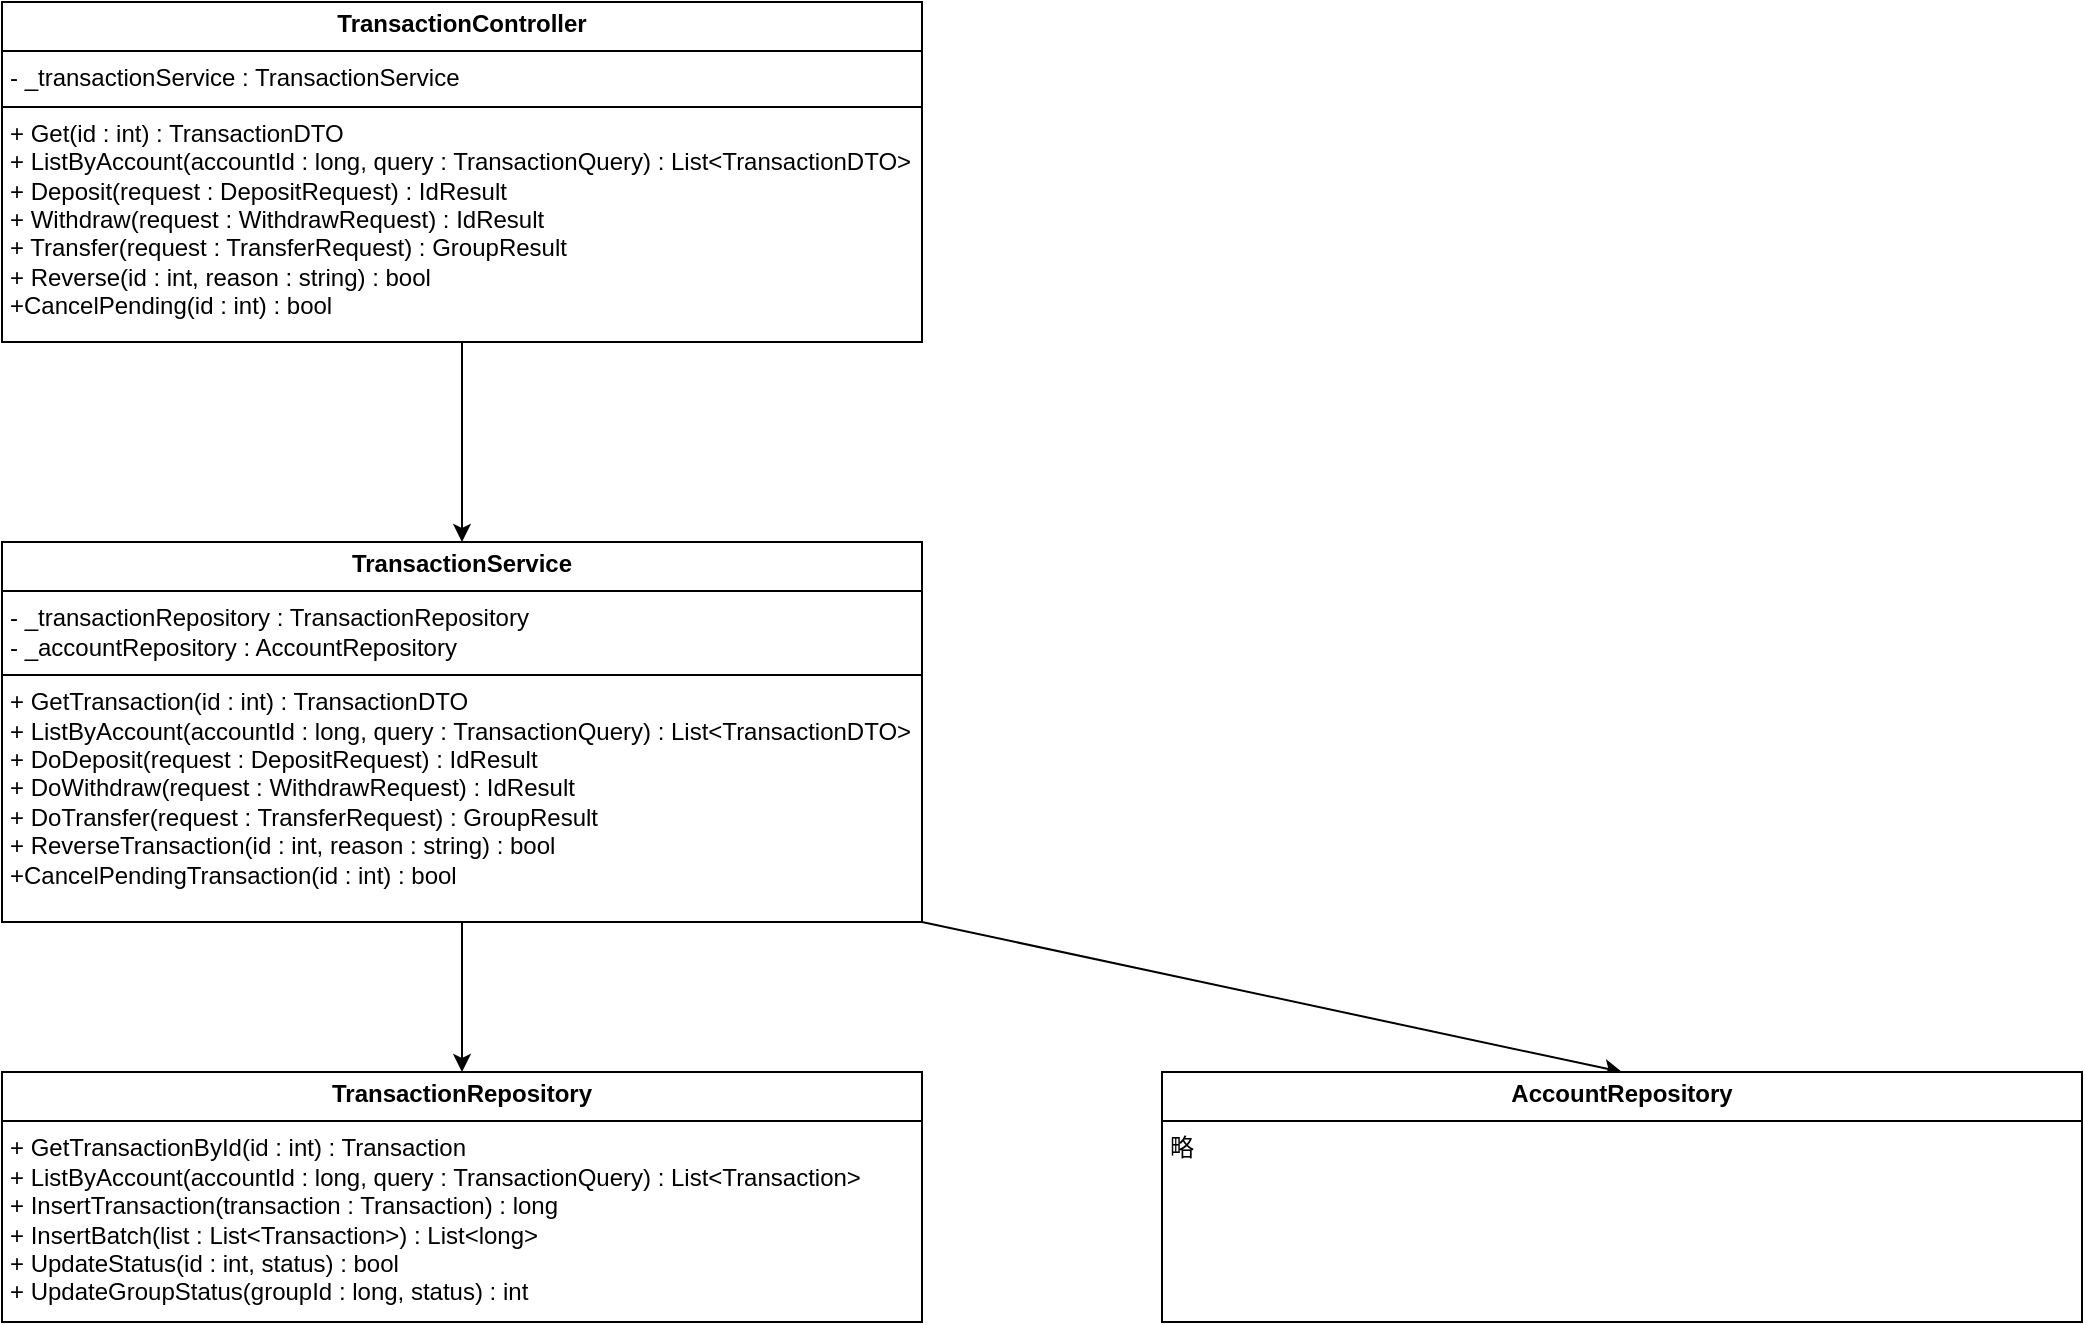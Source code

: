 <mxfile>
    <diagram id="zsJL4AI6-elKZ3nKB0Ld" name="第 1 页">
        <mxGraphModel dx="1146" dy="787" grid="1" gridSize="10" guides="1" tooltips="1" connect="1" arrows="1" fold="1" page="1" pageScale="1" pageWidth="827" pageHeight="1169" math="0" shadow="0">
            <root>
                <mxCell id="0"/>
                <mxCell id="1" parent="0"/>
                <mxCell id="6" style="edgeStyle=none;html=1;entryX=0.5;entryY=0;entryDx=0;entryDy=0;" parent="1" source="2" target="3" edge="1">
                    <mxGeometry relative="1" as="geometry"/>
                </mxCell>
                <mxCell id="2" value="&lt;p style=&quot;margin:0px;margin-top:4px;text-align:center;&quot;&gt;&lt;b&gt;TransactionController&lt;/b&gt;&lt;/p&gt;&lt;hr size=&quot;1&quot; style=&quot;border-style:solid;&quot;&gt;&lt;p style=&quot;margin:0px;margin-left:4px;&quot;&gt;- _transactionService : TransactionService&lt;/p&gt;&lt;hr size=&quot;1&quot; style=&quot;border-style:solid;&quot;&gt;&lt;p style=&quot;margin:0px;margin-left:4px;&quot;&gt;+ Get(id : int) : TransactionDTO&lt;/p&gt;&lt;p style=&quot;margin:0px;margin-left:4px;&quot;&gt;+ ListByAccount(accountId : long, query : TransactionQuery) : List&amp;lt;TransactionDTO&amp;gt;&lt;/p&gt;&lt;p style=&quot;margin:0px;margin-left:4px;&quot;&gt;+ Deposit(request : DepositRequest) : IdResult&lt;/p&gt;&lt;p style=&quot;margin:0px;margin-left:4px;&quot;&gt;+ Withdraw(request : WithdrawRequest) : IdResult&lt;/p&gt;&lt;p style=&quot;margin:0px;margin-left:4px;&quot;&gt;+ Transfer(request : TransferRequest) : GroupResult&lt;/p&gt;&lt;p style=&quot;margin:0px;margin-left:4px;&quot;&gt;+ Reverse(id : int, reason : string) : bool&lt;/p&gt;&lt;p style=&quot;margin:0px;margin-left:4px;&quot;&gt;+CancelPending(id : int) : bool&lt;/p&gt;" style="verticalAlign=top;align=left;overflow=fill;html=1;whiteSpace=wrap;" parent="1" vertex="1">
                    <mxGeometry x="90" y="50" width="460" height="170" as="geometry"/>
                </mxCell>
                <mxCell id="7" style="edgeStyle=none;html=1;entryX=0.5;entryY=0;entryDx=0;entryDy=0;" parent="1" source="3" target="4" edge="1">
                    <mxGeometry relative="1" as="geometry"/>
                </mxCell>
                <mxCell id="8" style="edgeStyle=none;html=1;exitX=1;exitY=1;exitDx=0;exitDy=0;entryX=0.5;entryY=0;entryDx=0;entryDy=0;" parent="1" source="3" target="5" edge="1">
                    <mxGeometry relative="1" as="geometry"/>
                </mxCell>
                <mxCell id="3" value="&lt;p style=&quot;margin:0px;margin-top:4px;text-align:center;&quot;&gt;&lt;b&gt;TransactionService&lt;/b&gt;&lt;/p&gt;&lt;hr size=&quot;1&quot; style=&quot;border-style:solid;&quot;&gt;&lt;p style=&quot;margin:0px;margin-left:4px;&quot;&gt;- _transactionRepository : TransactionRepository&lt;/p&gt;&lt;p style=&quot;margin:0px;margin-left:4px;&quot;&gt;- _accountRepository : AccountRepository&lt;/p&gt;&lt;hr size=&quot;1&quot; style=&quot;border-style:solid;&quot;&gt;&lt;p style=&quot;margin:0px;margin-left:4px;&quot;&gt;+ GetTransaction(id : int) : TransactionDTO&lt;/p&gt;&lt;p style=&quot;margin:0px;margin-left:4px;&quot;&gt;+ ListByAccount(accountId : long, query : TransactionQuery) : List&amp;lt;TransactionDTO&amp;gt;&lt;/p&gt;&lt;p style=&quot;margin:0px;margin-left:4px;&quot;&gt;+ DoDeposit(request : DepositRequest) : IdResult&lt;/p&gt;&lt;p style=&quot;margin:0px;margin-left:4px;&quot;&gt;+ DoWithdraw(request : WithdrawRequest) : IdResult&lt;/p&gt;&lt;p style=&quot;margin:0px;margin-left:4px;&quot;&gt;+ DoTransfer(request : TransferRequest) : GroupResult&lt;/p&gt;&lt;p style=&quot;margin:0px;margin-left:4px;&quot;&gt;+ ReverseTransaction(id : int, reason : string) : bool&lt;/p&gt;&lt;p style=&quot;margin:0px;margin-left:4px;&quot;&gt;+CancelPendingTransaction(id : int) : bool&lt;/p&gt;" style="verticalAlign=top;align=left;overflow=fill;html=1;whiteSpace=wrap;" parent="1" vertex="1">
                    <mxGeometry x="90" y="320" width="460" height="190" as="geometry"/>
                </mxCell>
                <mxCell id="4" value="&lt;p style=&quot;margin:0px;margin-top:4px;text-align:center;&quot;&gt;&lt;b&gt;TransactionRepository&lt;/b&gt;&lt;/p&gt;&lt;hr size=&quot;1&quot; style=&quot;border-style:solid;&quot;&gt;&lt;p style=&quot;margin:0px;margin-left:4px;&quot;&gt;&lt;/p&gt;&lt;p style=&quot;margin:0px;margin-left:4px;&quot;&gt;+ GetTransactionById(id : int) : Transaction&lt;/p&gt;&lt;p style=&quot;margin:0px;margin-left:4px;&quot;&gt;+ ListByAccount(accountId : long, query : TransactionQuery) : List&amp;lt;Transaction&amp;gt;&lt;/p&gt;&lt;p style=&quot;margin:0px;margin-left:4px;&quot;&gt;+ InsertTransaction(transaction : Transaction) : long&lt;/p&gt;&lt;p style=&quot;margin:0px;margin-left:4px;&quot;&gt;+ InsertBatch(list : List&amp;lt;Transaction&amp;gt;) : List&amp;lt;long&amp;gt;&lt;/p&gt;&lt;p style=&quot;margin:0px;margin-left:4px;&quot;&gt;+ UpdateStatus(id : int, status) : bool&lt;/p&gt;&lt;p style=&quot;margin:0px;margin-left:4px;&quot;&gt;+ UpdateGroupStatus(groupId : long, status) : int&lt;/p&gt;" style="verticalAlign=top;align=left;overflow=fill;html=1;whiteSpace=wrap;" parent="1" vertex="1">
                    <mxGeometry x="90" y="585" width="460" height="125" as="geometry"/>
                </mxCell>
                <mxCell id="5" value="&lt;p style=&quot;margin:0px;margin-top:4px;text-align:center;&quot;&gt;&lt;b&gt;AccountRepository&lt;/b&gt;&lt;/p&gt;&lt;hr size=&quot;1&quot; style=&quot;border-style:solid;&quot;&gt;&lt;p style=&quot;margin:0px;margin-left:4px;&quot;&gt;&lt;/p&gt;&lt;p style=&quot;margin:0px;margin-left:4px;&quot;&gt;略&lt;/p&gt;" style="verticalAlign=top;align=left;overflow=fill;html=1;whiteSpace=wrap;" parent="1" vertex="1">
                    <mxGeometry x="670" y="585" width="460" height="125" as="geometry"/>
                </mxCell>
            </root>
        </mxGraphModel>
    </diagram>
</mxfile>